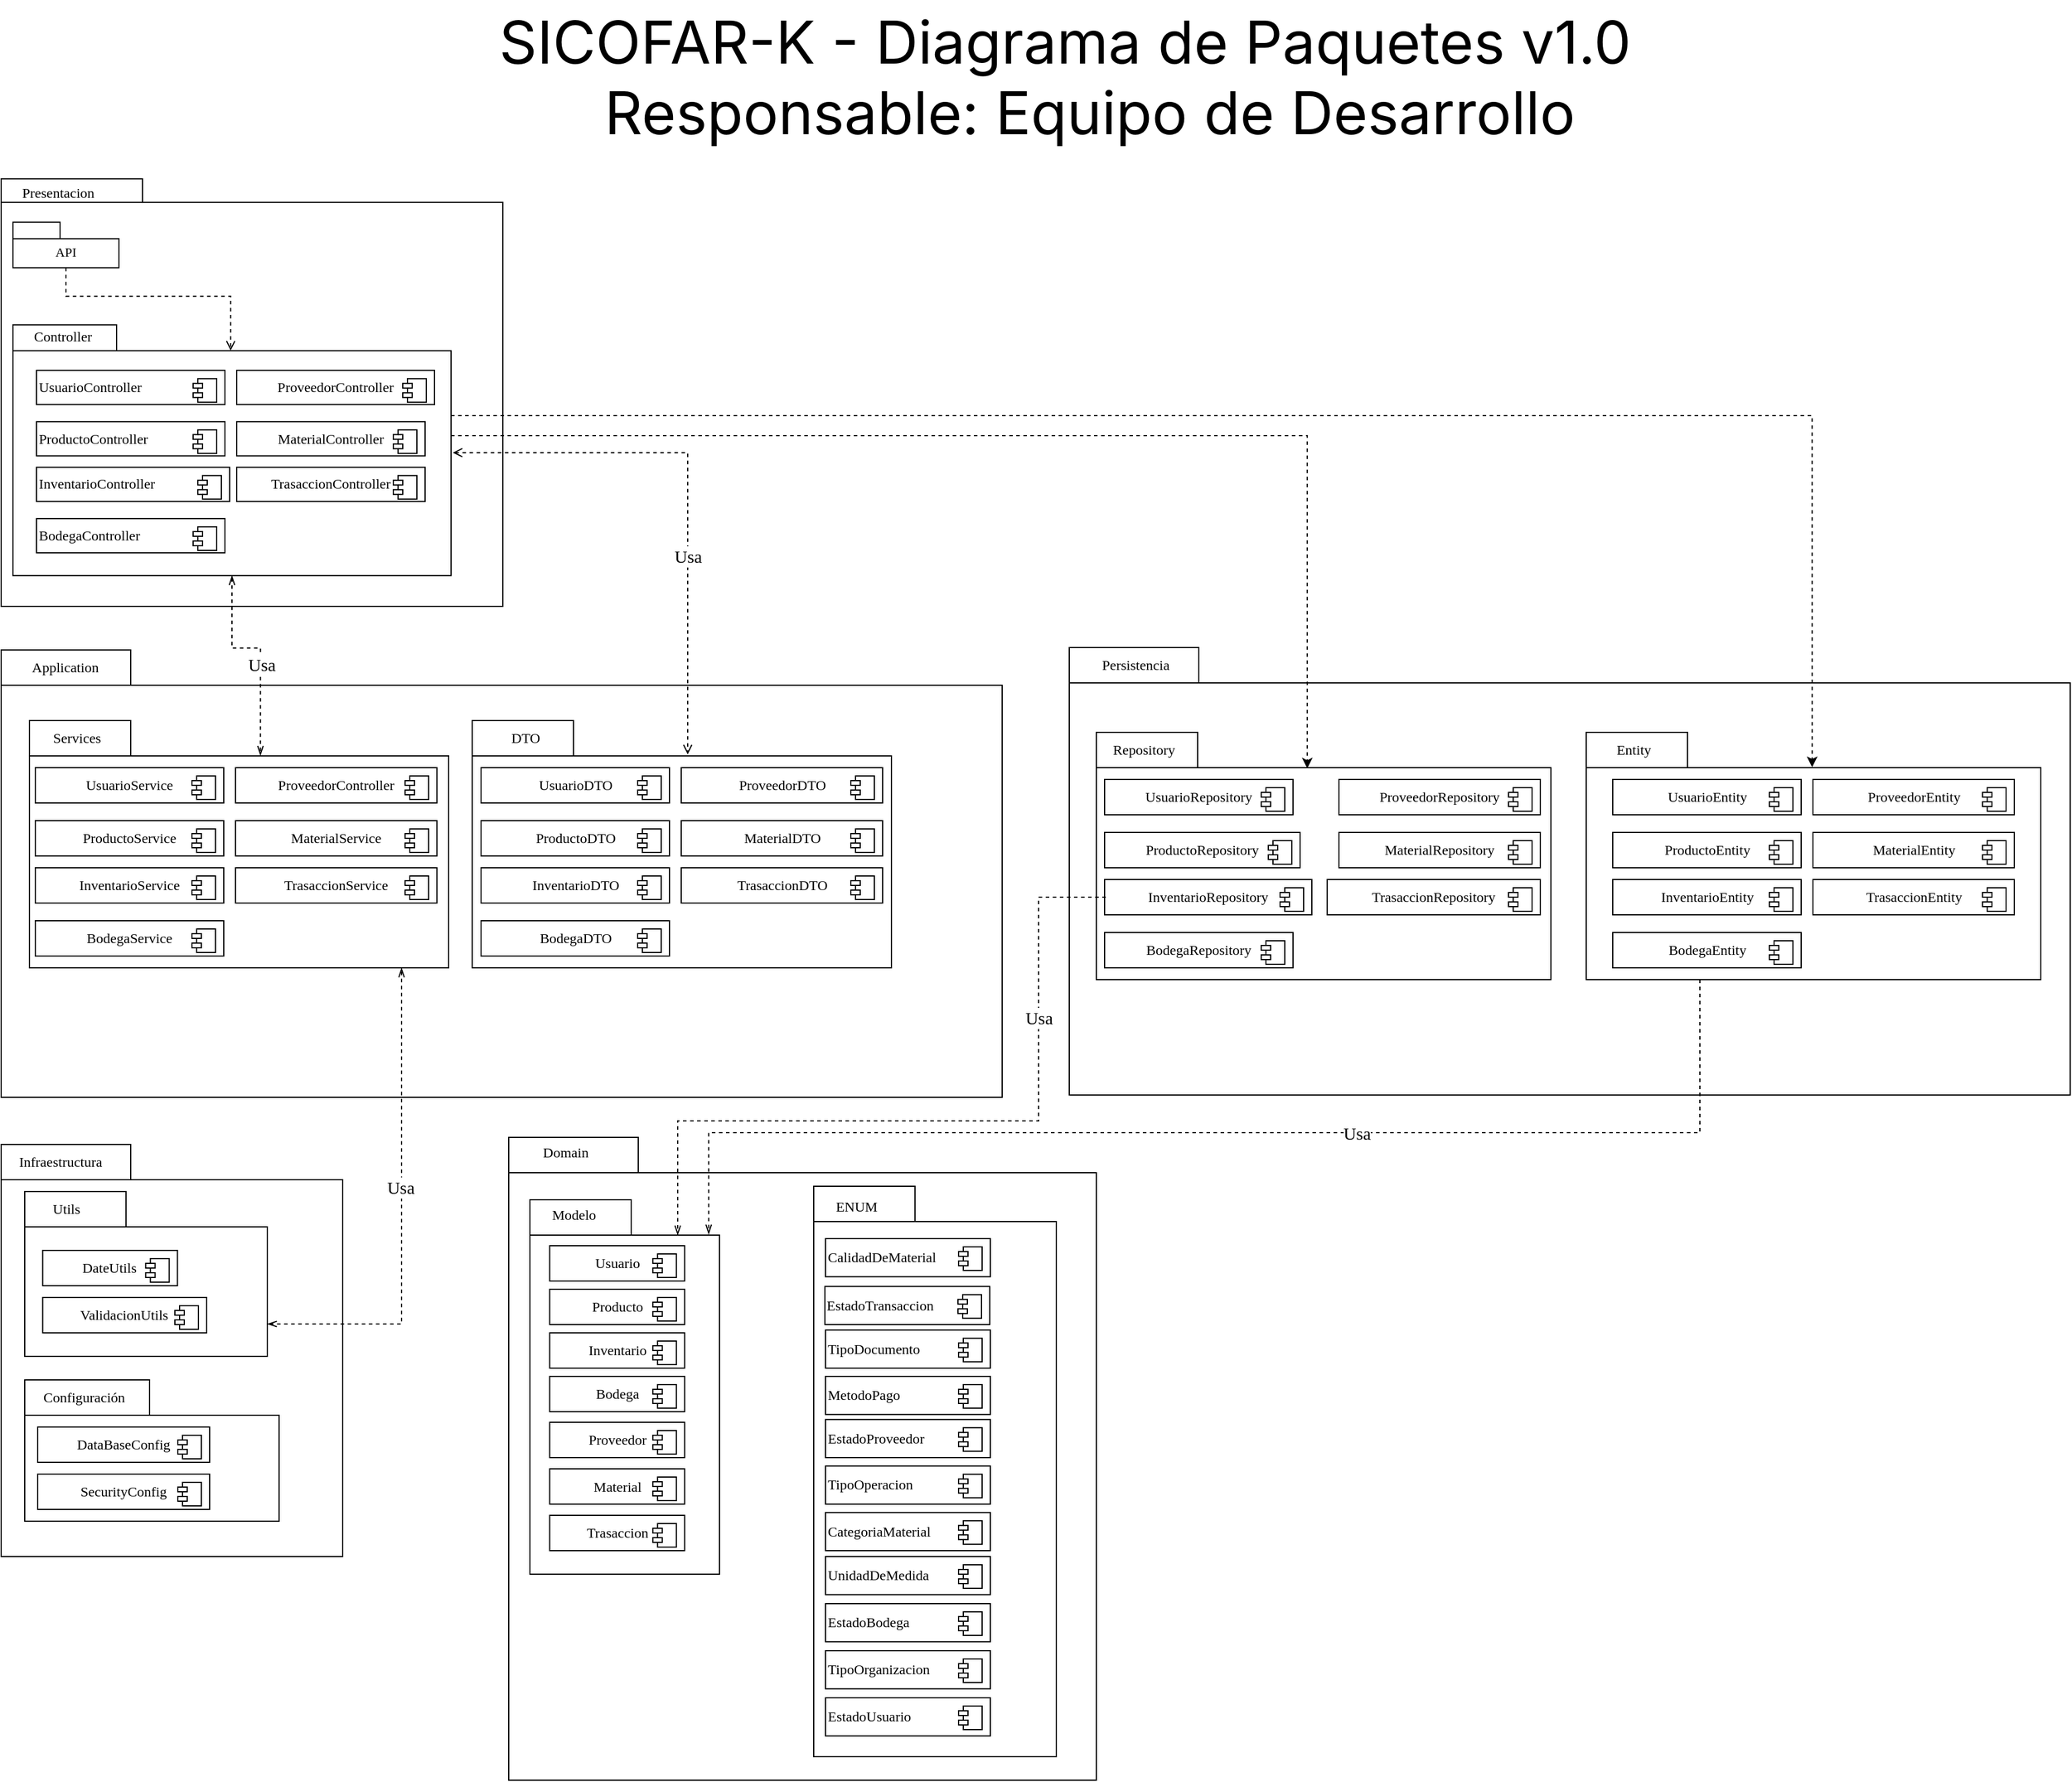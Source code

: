 <mxfile version="28.2.8">
  <diagram name="Página-1" id="N3p4hp_SU46yqhy01mmu">
    <mxGraphModel dx="4255" dy="2165" grid="1" gridSize="10" guides="1" tooltips="1" connect="1" arrows="1" fold="1" page="1" pageScale="1" pageWidth="827" pageHeight="1169" math="0" shadow="0">
      <root>
        <mxCell id="0" />
        <mxCell id="1" parent="0" />
        <mxCell id="8CPeyB47AC8Rc9OCepbx-2" value="" style="shape=folder;fontStyle=1;spacingTop=10;tabWidth=120;tabHeight=20;tabPosition=left;html=1;whiteSpace=wrap;fontFamily=Fira Code;fontSource=https%3A%2F%2Ffonts.googleapis.com%2Fcss%3Ffamily%3DFira%2BCode;" parent="1" vertex="1">
          <mxGeometry x="-90" y="199.9" width="426" height="363.1" as="geometry" />
        </mxCell>
        <mxCell id="8CPeyB47AC8Rc9OCepbx-1" value="&lt;font data-font-src=&quot;https://fonts.googleapis.com/css?family=Inter&quot; face=&quot;Inter&quot; style=&quot;font-size: 50px;&quot;&gt;SICOFAR-K - Diagrama de Paquetes v1.0&amp;nbsp;&amp;nbsp;&lt;/font&gt;&lt;div&gt;&lt;font data-font-src=&quot;https://fonts.googleapis.com/css?family=Inter&quot; face=&quot;Inter&quot; style=&quot;font-size: 50px;&quot;&gt;&amp;nbsp;Responsable: Equipo de Desarrollo&lt;/font&gt;&lt;/div&gt;" style="text;html=1;align=center;verticalAlign=middle;resizable=0;points=[];autosize=1;strokeColor=none;fillColor=none;fontSize=20;" parent="1" vertex="1">
          <mxGeometry x="322" y="48" width="1010" height="130" as="geometry" />
        </mxCell>
        <mxCell id="8CPeyB47AC8Rc9OCepbx-222" value="" style="shape=folder;fontStyle=1;spacingTop=10;tabWidth=110;tabHeight=30;tabPosition=left;html=1;whiteSpace=wrap;perimeter=none;fontFamily=Fira Code;fontSource=https%3A%2F%2Ffonts.googleapis.com%2Fcss%3Ffamily%3DFira%2BCode;" parent="1" vertex="1">
          <mxGeometry x="-90" y="1020" width="290" height="350" as="geometry" />
        </mxCell>
        <mxCell id="8CPeyB47AC8Rc9OCepbx-224" value="" style="group;fontFamily=Fira Code;fontSource=https%3A%2F%2Ffonts.googleapis.com%2Fcss%3Ffamily%3DFira%2BCode;" parent="1" vertex="1" connectable="0">
          <mxGeometry x="-90" y="600" width="850" height="380" as="geometry" />
        </mxCell>
        <mxCell id="8CPeyB47AC8Rc9OCepbx-149" value="" style="shape=folder;fontStyle=1;spacingTop=10;tabWidth=110;tabHeight=30;tabPosition=left;html=1;whiteSpace=wrap;perimeter=none;fontFamily=Fira Code;fontSource=https%3A%2F%2Ffonts.googleapis.com%2Fcss%3Ffamily%3DFira%2BCode;" parent="8CPeyB47AC8Rc9OCepbx-224" vertex="1">
          <mxGeometry width="850" height="380" as="geometry" />
        </mxCell>
        <mxCell id="8CPeyB47AC8Rc9OCepbx-152" value="Application" style="text;html=1;align=center;verticalAlign=middle;resizable=0;points=[];autosize=1;strokeColor=none;fillColor=none;imageWidth=24;perimeter=none;fontFamily=Fira Code;fontSource=https%3A%2F%2Ffonts.googleapis.com%2Fcss%3Ffamily%3DFira%2BCode;" parent="8CPeyB47AC8Rc9OCepbx-224" vertex="1">
          <mxGeometry x="14" width="80" height="30" as="geometry" />
        </mxCell>
        <mxCell id="8CPeyB47AC8Rc9OCepbx-154" value="" style="shape=folder;fontStyle=1;spacingTop=10;tabWidth=86;tabHeight=30;tabPosition=left;html=1;whiteSpace=wrap;fontFamily=Fira Code;fontSource=https%3A%2F%2Ffonts.googleapis.com%2Fcss%3Ffamily%3DFira%2BCode;" parent="8CPeyB47AC8Rc9OCepbx-224" vertex="1">
          <mxGeometry x="24" y="60" width="356" height="210" as="geometry" />
        </mxCell>
        <mxCell id="8CPeyB47AC8Rc9OCepbx-155" value="Services" style="text;html=1;align=center;verticalAlign=middle;resizable=0;points=[];autosize=1;strokeColor=none;fillColor=none;imageWidth=24;perimeter=none;fontFamily=Fira Code;fontSource=https%3A%2F%2Ffonts.googleapis.com%2Fcss%3Ffamily%3DFira%2BCode;" parent="8CPeyB47AC8Rc9OCepbx-224" vertex="1">
          <mxGeometry x="29" y="60" width="70" height="30" as="geometry" />
        </mxCell>
        <mxCell id="8CPeyB47AC8Rc9OCepbx-156" value="UsuarioService" style="html=1;dropTarget=0;whiteSpace=wrap;fontFamily=Fira Code;fontSource=https%3A%2F%2Ffonts.googleapis.com%2Fcss%3Ffamily%3DFira%2BCode;" parent="8CPeyB47AC8Rc9OCepbx-224" vertex="1">
          <mxGeometry x="29" y="100" width="160" height="30" as="geometry" />
        </mxCell>
        <mxCell id="8CPeyB47AC8Rc9OCepbx-157" value="" style="shape=module;jettyWidth=8;jettyHeight=4;fontFamily=Fira Code;fontSource=https%3A%2F%2Ffonts.googleapis.com%2Fcss%3Ffamily%3DFira%2BCode;" parent="8CPeyB47AC8Rc9OCepbx-156" vertex="1">
          <mxGeometry x="1" width="20" height="20" relative="1" as="geometry">
            <mxPoint x="-27" y="7" as="offset" />
          </mxGeometry>
        </mxCell>
        <mxCell id="8CPeyB47AC8Rc9OCepbx-158" value="ProveedorController" style="html=1;dropTarget=0;whiteSpace=wrap;fontFamily=Fira Code;fontSource=https%3A%2F%2Ffonts.googleapis.com%2Fcss%3Ffamily%3DFira%2BCode;" parent="8CPeyB47AC8Rc9OCepbx-224" vertex="1">
          <mxGeometry x="199" y="100" width="171" height="30" as="geometry" />
        </mxCell>
        <mxCell id="8CPeyB47AC8Rc9OCepbx-159" value="" style="shape=module;jettyWidth=8;jettyHeight=4;fontFamily=Fira Code;fontSource=https%3A%2F%2Ffonts.googleapis.com%2Fcss%3Ffamily%3DFira%2BCode;" parent="8CPeyB47AC8Rc9OCepbx-158" vertex="1">
          <mxGeometry x="1" width="20" height="20" relative="1" as="geometry">
            <mxPoint x="-27" y="7" as="offset" />
          </mxGeometry>
        </mxCell>
        <mxCell id="8CPeyB47AC8Rc9OCepbx-160" value="MaterialService" style="html=1;dropTarget=0;whiteSpace=wrap;fontFamily=Fira Code;fontSource=https%3A%2F%2Ffonts.googleapis.com%2Fcss%3Ffamily%3DFira%2BCode;" parent="8CPeyB47AC8Rc9OCepbx-224" vertex="1">
          <mxGeometry x="199" y="145" width="171" height="30" as="geometry" />
        </mxCell>
        <mxCell id="8CPeyB47AC8Rc9OCepbx-161" value="" style="shape=module;jettyWidth=8;jettyHeight=4;fontFamily=Fira Code;fontSource=https%3A%2F%2Ffonts.googleapis.com%2Fcss%3Ffamily%3DFira%2BCode;" parent="8CPeyB47AC8Rc9OCepbx-160" vertex="1">
          <mxGeometry x="1" width="20" height="20" relative="1" as="geometry">
            <mxPoint x="-27" y="7" as="offset" />
          </mxGeometry>
        </mxCell>
        <mxCell id="8CPeyB47AC8Rc9OCepbx-162" value="ProductoService" style="html=1;dropTarget=0;whiteSpace=wrap;fontFamily=Fira Code;fontSource=https%3A%2F%2Ffonts.googleapis.com%2Fcss%3Ffamily%3DFira%2BCode;" parent="8CPeyB47AC8Rc9OCepbx-224" vertex="1">
          <mxGeometry x="29" y="145" width="160" height="30" as="geometry" />
        </mxCell>
        <mxCell id="8CPeyB47AC8Rc9OCepbx-163" value="" style="shape=module;jettyWidth=8;jettyHeight=4;fontFamily=Fira Code;fontSource=https%3A%2F%2Ffonts.googleapis.com%2Fcss%3Ffamily%3DFira%2BCode;" parent="8CPeyB47AC8Rc9OCepbx-162" vertex="1">
          <mxGeometry x="1" width="20" height="20" relative="1" as="geometry">
            <mxPoint x="-27" y="7" as="offset" />
          </mxGeometry>
        </mxCell>
        <mxCell id="8CPeyB47AC8Rc9OCepbx-164" value="TrasaccionService" style="html=1;dropTarget=0;whiteSpace=wrap;fontFamily=Fira Code;fontSource=https%3A%2F%2Ffonts.googleapis.com%2Fcss%3Ffamily%3DFira%2BCode;" parent="8CPeyB47AC8Rc9OCepbx-224" vertex="1">
          <mxGeometry x="199" y="185" width="171" height="30" as="geometry" />
        </mxCell>
        <mxCell id="8CPeyB47AC8Rc9OCepbx-165" value="" style="shape=module;jettyWidth=8;jettyHeight=4;fontFamily=Fira Code;fontSource=https%3A%2F%2Ffonts.googleapis.com%2Fcss%3Ffamily%3DFira%2BCode;" parent="8CPeyB47AC8Rc9OCepbx-164" vertex="1">
          <mxGeometry x="1" width="20" height="20" relative="1" as="geometry">
            <mxPoint x="-27" y="7" as="offset" />
          </mxGeometry>
        </mxCell>
        <mxCell id="8CPeyB47AC8Rc9OCepbx-166" value="InventarioService" style="html=1;dropTarget=0;whiteSpace=wrap;fontFamily=Fira Code;fontSource=https%3A%2F%2Ffonts.googleapis.com%2Fcss%3Ffamily%3DFira%2BCode;" parent="8CPeyB47AC8Rc9OCepbx-224" vertex="1">
          <mxGeometry x="29" y="185" width="160" height="30" as="geometry" />
        </mxCell>
        <mxCell id="8CPeyB47AC8Rc9OCepbx-167" value="" style="shape=module;jettyWidth=8;jettyHeight=4;fontFamily=Fira Code;fontSource=https%3A%2F%2Ffonts.googleapis.com%2Fcss%3Ffamily%3DFira%2BCode;" parent="8CPeyB47AC8Rc9OCepbx-166" vertex="1">
          <mxGeometry x="1" width="20" height="20" relative="1" as="geometry">
            <mxPoint x="-27" y="7" as="offset" />
          </mxGeometry>
        </mxCell>
        <mxCell id="8CPeyB47AC8Rc9OCepbx-168" value="BodegaService" style="html=1;dropTarget=0;whiteSpace=wrap;fontFamily=Fira Code;fontSource=https%3A%2F%2Ffonts.googleapis.com%2Fcss%3Ffamily%3DFira%2BCode;" parent="8CPeyB47AC8Rc9OCepbx-224" vertex="1">
          <mxGeometry x="29" y="230" width="160" height="30" as="geometry" />
        </mxCell>
        <mxCell id="8CPeyB47AC8Rc9OCepbx-169" value="" style="shape=module;jettyWidth=8;jettyHeight=4;fontFamily=Fira Code;fontSource=https%3A%2F%2Ffonts.googleapis.com%2Fcss%3Ffamily%3DFira%2BCode;" parent="8CPeyB47AC8Rc9OCepbx-168" vertex="1">
          <mxGeometry x="1" width="20" height="20" relative="1" as="geometry">
            <mxPoint x="-27" y="7" as="offset" />
          </mxGeometry>
        </mxCell>
        <mxCell id="8CPeyB47AC8Rc9OCepbx-170" value="" style="shape=folder;fontStyle=1;spacingTop=10;tabWidth=86;tabHeight=30;tabPosition=left;html=1;whiteSpace=wrap;fontFamily=Fira Code;fontSource=https%3A%2F%2Ffonts.googleapis.com%2Fcss%3Ffamily%3DFira%2BCode;" parent="8CPeyB47AC8Rc9OCepbx-224" vertex="1">
          <mxGeometry x="400" y="60" width="356" height="210" as="geometry" />
        </mxCell>
        <mxCell id="8CPeyB47AC8Rc9OCepbx-171" value="DTO" style="text;html=1;align=center;verticalAlign=middle;resizable=0;points=[];autosize=1;strokeColor=none;fillColor=none;imageWidth=24;perimeter=none;fontFamily=Fira Code;fontSource=https%3A%2F%2Ffonts.googleapis.com%2Fcss%3Ffamily%3DFira%2BCode;" parent="8CPeyB47AC8Rc9OCepbx-224" vertex="1">
          <mxGeometry x="420" y="60" width="50" height="30" as="geometry" />
        </mxCell>
        <mxCell id="8CPeyB47AC8Rc9OCepbx-172" value="UsuarioDTO" style="html=1;dropTarget=0;whiteSpace=wrap;fontFamily=Fira Code;fontSource=https%3A%2F%2Ffonts.googleapis.com%2Fcss%3Ffamily%3DFira%2BCode;" parent="8CPeyB47AC8Rc9OCepbx-224" vertex="1">
          <mxGeometry x="407.5" y="100" width="160" height="30" as="geometry" />
        </mxCell>
        <mxCell id="8CPeyB47AC8Rc9OCepbx-173" value="" style="shape=module;jettyWidth=8;jettyHeight=4;fontFamily=Fira Code;fontSource=https%3A%2F%2Ffonts.googleapis.com%2Fcss%3Ffamily%3DFira%2BCode;" parent="8CPeyB47AC8Rc9OCepbx-172" vertex="1">
          <mxGeometry x="1" width="20" height="20" relative="1" as="geometry">
            <mxPoint x="-27" y="7" as="offset" />
          </mxGeometry>
        </mxCell>
        <mxCell id="8CPeyB47AC8Rc9OCepbx-174" value="ProveedorDTO" style="html=1;dropTarget=0;whiteSpace=wrap;fontFamily=Fira Code;fontSource=https%3A%2F%2Ffonts.googleapis.com%2Fcss%3Ffamily%3DFira%2BCode;" parent="8CPeyB47AC8Rc9OCepbx-224" vertex="1">
          <mxGeometry x="577.5" y="100" width="171" height="30" as="geometry" />
        </mxCell>
        <mxCell id="8CPeyB47AC8Rc9OCepbx-175" value="" style="shape=module;jettyWidth=8;jettyHeight=4;fontFamily=Fira Code;fontSource=https%3A%2F%2Ffonts.googleapis.com%2Fcss%3Ffamily%3DFira%2BCode;" parent="8CPeyB47AC8Rc9OCepbx-174" vertex="1">
          <mxGeometry x="1" width="20" height="20" relative="1" as="geometry">
            <mxPoint x="-27" y="7" as="offset" />
          </mxGeometry>
        </mxCell>
        <mxCell id="8CPeyB47AC8Rc9OCepbx-176" value="MaterialDTO" style="html=1;dropTarget=0;whiteSpace=wrap;fontFamily=Fira Code;fontSource=https%3A%2F%2Ffonts.googleapis.com%2Fcss%3Ffamily%3DFira%2BCode;" parent="8CPeyB47AC8Rc9OCepbx-224" vertex="1">
          <mxGeometry x="577.5" y="145" width="171" height="30" as="geometry" />
        </mxCell>
        <mxCell id="8CPeyB47AC8Rc9OCepbx-177" value="" style="shape=module;jettyWidth=8;jettyHeight=4;fontFamily=Fira Code;fontSource=https%3A%2F%2Ffonts.googleapis.com%2Fcss%3Ffamily%3DFira%2BCode;" parent="8CPeyB47AC8Rc9OCepbx-176" vertex="1">
          <mxGeometry x="1" width="20" height="20" relative="1" as="geometry">
            <mxPoint x="-27" y="7" as="offset" />
          </mxGeometry>
        </mxCell>
        <mxCell id="8CPeyB47AC8Rc9OCepbx-178" value="ProductoDTO" style="html=1;dropTarget=0;whiteSpace=wrap;fontFamily=Fira Code;fontSource=https%3A%2F%2Ffonts.googleapis.com%2Fcss%3Ffamily%3DFira%2BCode;" parent="8CPeyB47AC8Rc9OCepbx-224" vertex="1">
          <mxGeometry x="407.5" y="145" width="160" height="30" as="geometry" />
        </mxCell>
        <mxCell id="8CPeyB47AC8Rc9OCepbx-179" value="" style="shape=module;jettyWidth=8;jettyHeight=4;fontFamily=Fira Code;fontSource=https%3A%2F%2Ffonts.googleapis.com%2Fcss%3Ffamily%3DFira%2BCode;" parent="8CPeyB47AC8Rc9OCepbx-178" vertex="1">
          <mxGeometry x="1" width="20" height="20" relative="1" as="geometry">
            <mxPoint x="-27" y="7" as="offset" />
          </mxGeometry>
        </mxCell>
        <mxCell id="8CPeyB47AC8Rc9OCepbx-180" value="InventarioDTO" style="html=1;dropTarget=0;whiteSpace=wrap;fontFamily=Fira Code;fontSource=https%3A%2F%2Ffonts.googleapis.com%2Fcss%3Ffamily%3DFira%2BCode;" parent="8CPeyB47AC8Rc9OCepbx-224" vertex="1">
          <mxGeometry x="407.5" y="185" width="160" height="30" as="geometry" />
        </mxCell>
        <mxCell id="8CPeyB47AC8Rc9OCepbx-181" value="" style="shape=module;jettyWidth=8;jettyHeight=4;fontFamily=Fira Code;fontSource=https%3A%2F%2Ffonts.googleapis.com%2Fcss%3Ffamily%3DFira%2BCode;" parent="8CPeyB47AC8Rc9OCepbx-180" vertex="1">
          <mxGeometry x="1" width="20" height="20" relative="1" as="geometry">
            <mxPoint x="-27" y="7" as="offset" />
          </mxGeometry>
        </mxCell>
        <mxCell id="8CPeyB47AC8Rc9OCepbx-182" value="TrasaccionDTO" style="html=1;dropTarget=0;whiteSpace=wrap;fontFamily=Fira Code;fontSource=https%3A%2F%2Ffonts.googleapis.com%2Fcss%3Ffamily%3DFira%2BCode;" parent="8CPeyB47AC8Rc9OCepbx-224" vertex="1">
          <mxGeometry x="577.5" y="185" width="171" height="30" as="geometry" />
        </mxCell>
        <mxCell id="8CPeyB47AC8Rc9OCepbx-183" value="" style="shape=module;jettyWidth=8;jettyHeight=4;fontFamily=Fira Code;fontSource=https%3A%2F%2Ffonts.googleapis.com%2Fcss%3Ffamily%3DFira%2BCode;" parent="8CPeyB47AC8Rc9OCepbx-182" vertex="1">
          <mxGeometry x="1" width="20" height="20" relative="1" as="geometry">
            <mxPoint x="-27" y="7" as="offset" />
          </mxGeometry>
        </mxCell>
        <mxCell id="8CPeyB47AC8Rc9OCepbx-184" value="BodegaDTO" style="html=1;dropTarget=0;whiteSpace=wrap;fontFamily=Fira Code;fontSource=https%3A%2F%2Ffonts.googleapis.com%2Fcss%3Ffamily%3DFira%2BCode;" parent="8CPeyB47AC8Rc9OCepbx-224" vertex="1">
          <mxGeometry x="407.5" y="230" width="160" height="30" as="geometry" />
        </mxCell>
        <mxCell id="8CPeyB47AC8Rc9OCepbx-185" value="" style="shape=module;jettyWidth=8;jettyHeight=4;fontFamily=Fira Code;fontSource=https%3A%2F%2Ffonts.googleapis.com%2Fcss%3Ffamily%3DFira%2BCode;" parent="8CPeyB47AC8Rc9OCepbx-184" vertex="1">
          <mxGeometry x="1" width="20" height="20" relative="1" as="geometry">
            <mxPoint x="-27" y="7" as="offset" />
          </mxGeometry>
        </mxCell>
        <mxCell id="8CPeyB47AC8Rc9OCepbx-226" value="Infraestructura" style="text;html=1;align=center;verticalAlign=middle;resizable=0;points=[];autosize=1;strokeColor=none;fillColor=none;imageWidth=24;perimeter=none;fontFamily=Fira Code;fontSource=https%3A%2F%2Ffonts.googleapis.com%2Fcss%3Ffamily%3DFira%2BCode;" parent="1" vertex="1">
          <mxGeometry x="-90" y="1020" width="100" height="30" as="geometry" />
        </mxCell>
        <mxCell id="8CPeyB47AC8Rc9OCepbx-239" value="" style="group;fontFamily=Fira Code;fontSource=https%3A%2F%2Ffonts.googleapis.com%2Fcss%3Ffamily%3DFira%2BCode;" parent="1" vertex="1" connectable="0">
          <mxGeometry x="-70" y="1220" width="216" height="120" as="geometry" />
        </mxCell>
        <mxCell id="8CPeyB47AC8Rc9OCepbx-228" value="" style="shape=folder;fontStyle=1;spacingTop=10;tabWidth=106;tabHeight=30;tabPosition=left;html=1;whiteSpace=wrap;fontFamily=Fira Code;fontSource=https%3A%2F%2Ffonts.googleapis.com%2Fcss%3Ffamily%3DFira%2BCode;" parent="8CPeyB47AC8Rc9OCepbx-239" vertex="1">
          <mxGeometry width="216" height="120" as="geometry" />
        </mxCell>
        <mxCell id="8CPeyB47AC8Rc9OCepbx-230" value="Configuración" style="text;html=1;align=center;verticalAlign=middle;resizable=0;points=[];autosize=1;strokeColor=none;fillColor=none;imageWidth=24;perimeter=none;fontFamily=Fira Code;fontSource=https%3A%2F%2Ffonts.googleapis.com%2Fcss%3Ffamily%3DFira%2BCode;" parent="8CPeyB47AC8Rc9OCepbx-239" vertex="1">
          <mxGeometry width="100" height="30" as="geometry" />
        </mxCell>
        <mxCell id="8CPeyB47AC8Rc9OCepbx-235" value="DataBaseConfig" style="html=1;dropTarget=0;whiteSpace=wrap;fontFamily=Fira Code;fontSource=https%3A%2F%2Ffonts.googleapis.com%2Fcss%3Ffamily%3DFira%2BCode;" parent="8CPeyB47AC8Rc9OCepbx-239" vertex="1">
          <mxGeometry x="11" y="40" width="146" height="30" as="geometry" />
        </mxCell>
        <mxCell id="8CPeyB47AC8Rc9OCepbx-236" value="" style="shape=module;jettyWidth=8;jettyHeight=4;fontFamily=Fira Code;fontSource=https%3A%2F%2Ffonts.googleapis.com%2Fcss%3Ffamily%3DFira%2BCode;" parent="8CPeyB47AC8Rc9OCepbx-235" vertex="1">
          <mxGeometry x="1" width="20" height="20" relative="1" as="geometry">
            <mxPoint x="-27" y="7" as="offset" />
          </mxGeometry>
        </mxCell>
        <mxCell id="8CPeyB47AC8Rc9OCepbx-237" value="SecurityConfig" style="html=1;dropTarget=0;whiteSpace=wrap;fontFamily=Fira Code;fontSource=https%3A%2F%2Ffonts.googleapis.com%2Fcss%3Ffamily%3DFira%2BCode;" parent="8CPeyB47AC8Rc9OCepbx-239" vertex="1">
          <mxGeometry x="11" y="80" width="146" height="30" as="geometry" />
        </mxCell>
        <mxCell id="8CPeyB47AC8Rc9OCepbx-238" value="" style="shape=module;jettyWidth=8;jettyHeight=4;fontFamily=Fira Code;fontSource=https%3A%2F%2Ffonts.googleapis.com%2Fcss%3Ffamily%3DFira%2BCode;" parent="8CPeyB47AC8Rc9OCepbx-237" vertex="1">
          <mxGeometry x="1" width="20" height="20" relative="1" as="geometry">
            <mxPoint x="-27" y="7" as="offset" />
          </mxGeometry>
        </mxCell>
        <mxCell id="8CPeyB47AC8Rc9OCepbx-240" value="" style="group;fontFamily=Fira Code;fontSource=https%3A%2F%2Ffonts.googleapis.com%2Fcss%3Ffamily%3DFira%2BCode;" parent="1" vertex="1" connectable="0">
          <mxGeometry x="-70" y="1060" width="206" height="140" as="geometry" />
        </mxCell>
        <mxCell id="8CPeyB47AC8Rc9OCepbx-227" value="" style="shape=folder;fontStyle=1;spacingTop=10;tabWidth=86;tabHeight=30;tabPosition=left;html=1;whiteSpace=wrap;fontFamily=Fira Code;fontSource=https%3A%2F%2Ffonts.googleapis.com%2Fcss%3Ffamily%3DFira%2BCode;" parent="8CPeyB47AC8Rc9OCepbx-240" vertex="1">
          <mxGeometry width="206" height="140" as="geometry" />
        </mxCell>
        <mxCell id="8CPeyB47AC8Rc9OCepbx-229" value="Utils" style="text;html=1;align=center;verticalAlign=middle;resizable=0;points=[];autosize=1;strokeColor=none;fillColor=none;imageWidth=24;perimeter=none;fontFamily=Fira Code;fontSource=https%3A%2F%2Ffonts.googleapis.com%2Fcss%3Ffamily%3DFira%2BCode;" parent="8CPeyB47AC8Rc9OCepbx-240" vertex="1">
          <mxGeometry x="10.491" width="50" height="30" as="geometry" />
        </mxCell>
        <mxCell id="8CPeyB47AC8Rc9OCepbx-231" value="DateUtils" style="html=1;dropTarget=0;whiteSpace=wrap;fontFamily=Fira Code;fontSource=https%3A%2F%2Ffonts.googleapis.com%2Fcss%3Ffamily%3DFira%2BCode;" parent="8CPeyB47AC8Rc9OCepbx-240" vertex="1">
          <mxGeometry x="15.259" y="50" width="114.444" height="30" as="geometry" />
        </mxCell>
        <mxCell id="8CPeyB47AC8Rc9OCepbx-232" value="" style="shape=module;jettyWidth=8;jettyHeight=4;fontFamily=Fira Code;fontSource=https%3A%2F%2Ffonts.googleapis.com%2Fcss%3Ffamily%3DFira%2BCode;" parent="8CPeyB47AC8Rc9OCepbx-231" vertex="1">
          <mxGeometry x="1" width="20" height="20" relative="1" as="geometry">
            <mxPoint x="-27" y="7" as="offset" />
          </mxGeometry>
        </mxCell>
        <mxCell id="8CPeyB47AC8Rc9OCepbx-233" value="ValidacionUtils" style="html=1;dropTarget=0;whiteSpace=wrap;fontFamily=Fira Code;fontSource=https%3A%2F%2Ffonts.googleapis.com%2Fcss%3Ffamily%3DFira%2BCode;" parent="8CPeyB47AC8Rc9OCepbx-240" vertex="1">
          <mxGeometry x="15.259" y="90" width="139.241" height="30" as="geometry" />
        </mxCell>
        <mxCell id="8CPeyB47AC8Rc9OCepbx-234" value="" style="shape=module;jettyWidth=8;jettyHeight=4;fontFamily=Fira Code;fontSource=https%3A%2F%2Ffonts.googleapis.com%2Fcss%3Ffamily%3DFira%2BCode;" parent="8CPeyB47AC8Rc9OCepbx-233" vertex="1">
          <mxGeometry x="1" width="20" height="20" relative="1" as="geometry">
            <mxPoint x="-27" y="7" as="offset" />
          </mxGeometry>
        </mxCell>
        <mxCell id="8CPeyB47AC8Rc9OCepbx-246" value="" style="group;fontFamily=Fira Code;fontSource=https%3A%2F%2Ffonts.googleapis.com%2Fcss%3Ffamily%3DFira%2BCode;" parent="1" vertex="1" connectable="0">
          <mxGeometry x="840" y="670" width="827" height="308" as="geometry" />
        </mxCell>
        <mxCell id="8CPeyB47AC8Rc9OCepbx-242" value="" style="group;fontFamily=Fira Code;fontSource=https%3A%2F%2Ffonts.googleapis.com%2Fcss%3Ffamily%3DFira%2BCode;" parent="8CPeyB47AC8Rc9OCepbx-246" vertex="1" connectable="0">
          <mxGeometry width="827" height="308" as="geometry" />
        </mxCell>
        <mxCell id="8CPeyB47AC8Rc9OCepbx-244" value="" style="group;fontFamily=Fira Code;fontSource=https%3A%2F%2Ffonts.googleapis.com%2Fcss%3Ffamily%3DFira%2BCode;" parent="8CPeyB47AC8Rc9OCepbx-242" vertex="1" connectable="0">
          <mxGeometry x="-23" y="-72" width="850" height="380" as="geometry" />
        </mxCell>
        <mxCell id="8CPeyB47AC8Rc9OCepbx-186" value="" style="shape=folder;fontStyle=1;spacingTop=10;tabWidth=110;tabHeight=30;tabPosition=left;html=1;whiteSpace=wrap;perimeter=none;fontFamily=Fira Code;fontSource=https%3A%2F%2Ffonts.googleapis.com%2Fcss%3Ffamily%3DFira%2BCode;" parent="8CPeyB47AC8Rc9OCepbx-244" vertex="1">
          <mxGeometry width="850" height="380" as="geometry" />
        </mxCell>
        <mxCell id="8CPeyB47AC8Rc9OCepbx-187" value="Persistencia" style="text;html=1;align=center;verticalAlign=middle;resizable=0;points=[];autosize=1;strokeColor=none;fillColor=none;imageWidth=24;perimeter=none;fontFamily=Fira Code;fontSource=https%3A%2F%2Ffonts.googleapis.com%2Fcss%3Ffamily%3DFira%2BCode;" parent="8CPeyB47AC8Rc9OCepbx-244" vertex="1">
          <mxGeometry x="11" width="90" height="30" as="geometry" />
        </mxCell>
        <mxCell id="8CPeyB47AC8Rc9OCepbx-188" value="" style="shape=folder;fontStyle=1;spacingTop=10;tabWidth=86;tabHeight=30;tabPosition=left;html=1;whiteSpace=wrap;fontFamily=Fira Code;fontSource=https%3A%2F%2Ffonts.googleapis.com%2Fcss%3Ffamily%3DFira%2BCode;" parent="8CPeyB47AC8Rc9OCepbx-242" vertex="1">
          <mxGeometry width="386" height="210" as="geometry" />
        </mxCell>
        <mxCell id="8CPeyB47AC8Rc9OCepbx-189" value="Repository" style="text;html=1;align=center;verticalAlign=middle;resizable=0;points=[];autosize=1;strokeColor=none;fillColor=none;imageWidth=24;perimeter=none;fontFamily=Fira Code;fontSource=https%3A%2F%2Ffonts.googleapis.com%2Fcss%3Ffamily%3DFira%2BCode;" parent="8CPeyB47AC8Rc9OCepbx-242" vertex="1">
          <mxGeometry width="80" height="30" as="geometry" />
        </mxCell>
        <mxCell id="8CPeyB47AC8Rc9OCepbx-190" value="Trasaccion&lt;span style=&quot;text-wrap-mode: nowrap;&quot;&gt;Repository&lt;/span&gt;" style="html=1;dropTarget=0;whiteSpace=wrap;fontFamily=Fira Code;fontSource=https%3A%2F%2Ffonts.googleapis.com%2Fcss%3Ffamily%3DFira%2BCode;" parent="8CPeyB47AC8Rc9OCepbx-242" vertex="1">
          <mxGeometry x="196" y="125" width="181" height="30" as="geometry" />
        </mxCell>
        <mxCell id="8CPeyB47AC8Rc9OCepbx-191" value="" style="shape=module;jettyWidth=8;jettyHeight=4;fontFamily=Fira Code;fontSource=https%3A%2F%2Ffonts.googleapis.com%2Fcss%3Ffamily%3DFira%2BCode;" parent="8CPeyB47AC8Rc9OCepbx-190" vertex="1">
          <mxGeometry x="1" width="20" height="20" relative="1" as="geometry">
            <mxPoint x="-27" y="7" as="offset" />
          </mxGeometry>
        </mxCell>
        <mxCell id="8CPeyB47AC8Rc9OCepbx-192" value="Inventario&lt;span style=&quot;text-wrap-mode: nowrap;&quot;&gt;Repository&lt;/span&gt;" style="html=1;dropTarget=0;whiteSpace=wrap;fontFamily=Fira Code;fontSource=https%3A%2F%2Ffonts.googleapis.com%2Fcss%3Ffamily%3DFira%2BCode;" parent="8CPeyB47AC8Rc9OCepbx-242" vertex="1">
          <mxGeometry x="7" y="125" width="176" height="30" as="geometry" />
        </mxCell>
        <mxCell id="8CPeyB47AC8Rc9OCepbx-193" value="" style="shape=module;jettyWidth=8;jettyHeight=4;fontFamily=Fira Code;fontSource=https%3A%2F%2Ffonts.googleapis.com%2Fcss%3Ffamily%3DFira%2BCode;" parent="8CPeyB47AC8Rc9OCepbx-192" vertex="1">
          <mxGeometry x="1" width="20" height="20" relative="1" as="geometry">
            <mxPoint x="-27" y="7" as="offset" />
          </mxGeometry>
        </mxCell>
        <mxCell id="8CPeyB47AC8Rc9OCepbx-194" value="Bodega&lt;span style=&quot;text-wrap-mode: nowrap;&quot;&gt;Repository&lt;/span&gt;" style="html=1;dropTarget=0;whiteSpace=wrap;fontFamily=Fira Code;fontSource=https%3A%2F%2Ffonts.googleapis.com%2Fcss%3Ffamily%3DFira%2BCode;" parent="8CPeyB47AC8Rc9OCepbx-242" vertex="1">
          <mxGeometry x="7" y="170" width="160" height="30" as="geometry" />
        </mxCell>
        <mxCell id="8CPeyB47AC8Rc9OCepbx-195" value="" style="shape=module;jettyWidth=8;jettyHeight=4;fontFamily=Fira Code;fontSource=https%3A%2F%2Ffonts.googleapis.com%2Fcss%3Ffamily%3DFira%2BCode;" parent="8CPeyB47AC8Rc9OCepbx-194" vertex="1">
          <mxGeometry x="1" width="20" height="20" relative="1" as="geometry">
            <mxPoint x="-27" y="7" as="offset" />
          </mxGeometry>
        </mxCell>
        <mxCell id="8CPeyB47AC8Rc9OCepbx-196" value="Producto&lt;span style=&quot;text-wrap-mode: nowrap;&quot;&gt;Repository&lt;/span&gt;" style="html=1;dropTarget=0;whiteSpace=wrap;fontFamily=Fira Code;fontSource=https%3A%2F%2Ffonts.googleapis.com%2Fcss%3Ffamily%3DFira%2BCode;" parent="8CPeyB47AC8Rc9OCepbx-242" vertex="1">
          <mxGeometry x="7" y="85" width="166" height="30" as="geometry" />
        </mxCell>
        <mxCell id="8CPeyB47AC8Rc9OCepbx-197" value="" style="shape=module;jettyWidth=8;jettyHeight=4;fontFamily=Fira Code;fontSource=https%3A%2F%2Ffonts.googleapis.com%2Fcss%3Ffamily%3DFira%2BCode;" parent="8CPeyB47AC8Rc9OCepbx-196" vertex="1">
          <mxGeometry x="1" width="20" height="20" relative="1" as="geometry">
            <mxPoint x="-27" y="7" as="offset" />
          </mxGeometry>
        </mxCell>
        <mxCell id="8CPeyB47AC8Rc9OCepbx-198" value="Material&lt;span style=&quot;text-wrap-mode: nowrap;&quot;&gt;Repository&lt;/span&gt;" style="html=1;dropTarget=0;whiteSpace=wrap;fontFamily=Fira Code;fontSource=https%3A%2F%2Ffonts.googleapis.com%2Fcss%3Ffamily%3DFira%2BCode;" parent="8CPeyB47AC8Rc9OCepbx-242" vertex="1">
          <mxGeometry x="206" y="85" width="171" height="30" as="geometry" />
        </mxCell>
        <mxCell id="8CPeyB47AC8Rc9OCepbx-199" value="" style="shape=module;jettyWidth=8;jettyHeight=4;fontFamily=Fira Code;fontSource=https%3A%2F%2Ffonts.googleapis.com%2Fcss%3Ffamily%3DFira%2BCode;" parent="8CPeyB47AC8Rc9OCepbx-198" vertex="1">
          <mxGeometry x="1" width="20" height="20" relative="1" as="geometry">
            <mxPoint x="-27" y="7" as="offset" />
          </mxGeometry>
        </mxCell>
        <mxCell id="8CPeyB47AC8Rc9OCepbx-200" value="Proveedor&lt;span style=&quot;text-wrap-mode: nowrap;&quot;&gt;Repository&lt;/span&gt;" style="html=1;dropTarget=0;whiteSpace=wrap;fontFamily=Fira Code;fontSource=https%3A%2F%2Ffonts.googleapis.com%2Fcss%3Ffamily%3DFira%2BCode;" parent="8CPeyB47AC8Rc9OCepbx-242" vertex="1">
          <mxGeometry x="206" y="40" width="171" height="30" as="geometry" />
        </mxCell>
        <mxCell id="8CPeyB47AC8Rc9OCepbx-201" value="" style="shape=module;jettyWidth=8;jettyHeight=4;fontFamily=Fira Code;fontSource=https%3A%2F%2Ffonts.googleapis.com%2Fcss%3Ffamily%3DFira%2BCode;" parent="8CPeyB47AC8Rc9OCepbx-200" vertex="1">
          <mxGeometry x="1" width="20" height="20" relative="1" as="geometry">
            <mxPoint x="-27" y="7" as="offset" />
          </mxGeometry>
        </mxCell>
        <mxCell id="8CPeyB47AC8Rc9OCepbx-202" value="Usuario&lt;span style=&quot;text-wrap-mode: nowrap;&quot;&gt;Repository&lt;/span&gt;" style="html=1;dropTarget=0;whiteSpace=wrap;fontFamily=Fira Code;fontSource=https%3A%2F%2Ffonts.googleapis.com%2Fcss%3Ffamily%3DFira%2BCode;" parent="8CPeyB47AC8Rc9OCepbx-242" vertex="1">
          <mxGeometry x="7" y="40" width="160" height="30" as="geometry" />
        </mxCell>
        <mxCell id="8CPeyB47AC8Rc9OCepbx-203" value="" style="shape=module;jettyWidth=8;jettyHeight=4;fontFamily=Fira Code;fontSource=https%3A%2F%2Ffonts.googleapis.com%2Fcss%3Ffamily%3DFira%2BCode;" parent="8CPeyB47AC8Rc9OCepbx-202" vertex="1">
          <mxGeometry x="1" width="20" height="20" relative="1" as="geometry">
            <mxPoint x="-27" y="7" as="offset" />
          </mxGeometry>
        </mxCell>
        <mxCell id="8CPeyB47AC8Rc9OCepbx-243" value="" style="group;fontFamily=Fira Code;fontSource=https%3A%2F%2Ffonts.googleapis.com%2Fcss%3Ffamily%3DFira%2BCode;" parent="8CPeyB47AC8Rc9OCepbx-246" vertex="1" connectable="0">
          <mxGeometry x="416" width="386" height="210" as="geometry" />
        </mxCell>
        <mxCell id="8CPeyB47AC8Rc9OCepbx-206" value="" style="shape=folder;fontStyle=1;spacingTop=10;tabWidth=86;tabHeight=30;tabPosition=left;html=1;whiteSpace=wrap;fontFamily=Fira Code;fontSource=https%3A%2F%2Ffonts.googleapis.com%2Fcss%3Ffamily%3DFira%2BCode;" parent="8CPeyB47AC8Rc9OCepbx-243" vertex="1">
          <mxGeometry width="386" height="210" as="geometry" />
        </mxCell>
        <mxCell id="8CPeyB47AC8Rc9OCepbx-207" value="Entity" style="text;html=1;align=center;verticalAlign=middle;resizable=0;points=[];autosize=1;strokeColor=none;fillColor=none;imageWidth=24;perimeter=none;fontFamily=Fira Code;fontSource=https%3A%2F%2Ffonts.googleapis.com%2Fcss%3Ffamily%3DFira%2BCode;" parent="8CPeyB47AC8Rc9OCepbx-243" vertex="1">
          <mxGeometry x="15" width="50" height="30" as="geometry" />
        </mxCell>
        <mxCell id="8CPeyB47AC8Rc9OCepbx-208" value="UsuarioEntity" style="html=1;dropTarget=0;whiteSpace=wrap;fontFamily=Fira Code;fontSource=https%3A%2F%2Ffonts.googleapis.com%2Fcss%3Ffamily%3DFira%2BCode;" parent="8CPeyB47AC8Rc9OCepbx-243" vertex="1">
          <mxGeometry x="22.5" y="40" width="160" height="30" as="geometry" />
        </mxCell>
        <mxCell id="8CPeyB47AC8Rc9OCepbx-209" value="" style="shape=module;jettyWidth=8;jettyHeight=4;fontFamily=Fira Code;fontSource=https%3A%2F%2Ffonts.googleapis.com%2Fcss%3Ffamily%3DFira%2BCode;" parent="8CPeyB47AC8Rc9OCepbx-208" vertex="1">
          <mxGeometry x="1" width="20" height="20" relative="1" as="geometry">
            <mxPoint x="-27" y="7" as="offset" />
          </mxGeometry>
        </mxCell>
        <mxCell id="8CPeyB47AC8Rc9OCepbx-210" value="ProveedorEntity" style="html=1;dropTarget=0;whiteSpace=wrap;fontFamily=Fira Code;fontSource=https%3A%2F%2Ffonts.googleapis.com%2Fcss%3Ffamily%3DFira%2BCode;" parent="8CPeyB47AC8Rc9OCepbx-243" vertex="1">
          <mxGeometry x="192.5" y="40" width="171" height="30" as="geometry" />
        </mxCell>
        <mxCell id="8CPeyB47AC8Rc9OCepbx-211" value="" style="shape=module;jettyWidth=8;jettyHeight=4;fontFamily=Fira Code;fontSource=https%3A%2F%2Ffonts.googleapis.com%2Fcss%3Ffamily%3DFira%2BCode;" parent="8CPeyB47AC8Rc9OCepbx-210" vertex="1">
          <mxGeometry x="1" width="20" height="20" relative="1" as="geometry">
            <mxPoint x="-27" y="7" as="offset" />
          </mxGeometry>
        </mxCell>
        <mxCell id="8CPeyB47AC8Rc9OCepbx-212" value="MaterialEntity" style="html=1;dropTarget=0;whiteSpace=wrap;fontFamily=Fira Code;fontSource=https%3A%2F%2Ffonts.googleapis.com%2Fcss%3Ffamily%3DFira%2BCode;" parent="8CPeyB47AC8Rc9OCepbx-243" vertex="1">
          <mxGeometry x="192.5" y="85" width="171" height="30" as="geometry" />
        </mxCell>
        <mxCell id="8CPeyB47AC8Rc9OCepbx-213" value="" style="shape=module;jettyWidth=8;jettyHeight=4;fontFamily=Fira Code;fontSource=https%3A%2F%2Ffonts.googleapis.com%2Fcss%3Ffamily%3DFira%2BCode;" parent="8CPeyB47AC8Rc9OCepbx-212" vertex="1">
          <mxGeometry x="1" width="20" height="20" relative="1" as="geometry">
            <mxPoint x="-27" y="7" as="offset" />
          </mxGeometry>
        </mxCell>
        <mxCell id="8CPeyB47AC8Rc9OCepbx-214" value="ProductoEntity" style="html=1;dropTarget=0;whiteSpace=wrap;fontFamily=Fira Code;fontSource=https%3A%2F%2Ffonts.googleapis.com%2Fcss%3Ffamily%3DFira%2BCode;" parent="8CPeyB47AC8Rc9OCepbx-243" vertex="1">
          <mxGeometry x="22.5" y="85" width="160" height="30" as="geometry" />
        </mxCell>
        <mxCell id="8CPeyB47AC8Rc9OCepbx-215" value="" style="shape=module;jettyWidth=8;jettyHeight=4;fontFamily=Fira Code;fontSource=https%3A%2F%2Ffonts.googleapis.com%2Fcss%3Ffamily%3DFira%2BCode;" parent="8CPeyB47AC8Rc9OCepbx-214" vertex="1">
          <mxGeometry x="1" width="20" height="20" relative="1" as="geometry">
            <mxPoint x="-27" y="7" as="offset" />
          </mxGeometry>
        </mxCell>
        <mxCell id="8CPeyB47AC8Rc9OCepbx-216" value="InventarioEntity" style="html=1;dropTarget=0;whiteSpace=wrap;fontFamily=Fira Code;fontSource=https%3A%2F%2Ffonts.googleapis.com%2Fcss%3Ffamily%3DFira%2BCode;" parent="8CPeyB47AC8Rc9OCepbx-243" vertex="1">
          <mxGeometry x="22.5" y="125" width="160" height="30" as="geometry" />
        </mxCell>
        <mxCell id="8CPeyB47AC8Rc9OCepbx-217" value="" style="shape=module;jettyWidth=8;jettyHeight=4;fontFamily=Fira Code;fontSource=https%3A%2F%2Ffonts.googleapis.com%2Fcss%3Ffamily%3DFira%2BCode;" parent="8CPeyB47AC8Rc9OCepbx-216" vertex="1">
          <mxGeometry x="1" width="20" height="20" relative="1" as="geometry">
            <mxPoint x="-27" y="7" as="offset" />
          </mxGeometry>
        </mxCell>
        <mxCell id="8CPeyB47AC8Rc9OCepbx-218" value="TrasaccionEntity" style="html=1;dropTarget=0;whiteSpace=wrap;fontFamily=Fira Code;fontSource=https%3A%2F%2Ffonts.googleapis.com%2Fcss%3Ffamily%3DFira%2BCode;" parent="8CPeyB47AC8Rc9OCepbx-243" vertex="1">
          <mxGeometry x="192.5" y="125" width="171" height="30" as="geometry" />
        </mxCell>
        <mxCell id="8CPeyB47AC8Rc9OCepbx-219" value="" style="shape=module;jettyWidth=8;jettyHeight=4;fontFamily=Fira Code;fontSource=https%3A%2F%2Ffonts.googleapis.com%2Fcss%3Ffamily%3DFira%2BCode;" parent="8CPeyB47AC8Rc9OCepbx-218" vertex="1">
          <mxGeometry x="1" width="20" height="20" relative="1" as="geometry">
            <mxPoint x="-27" y="7" as="offset" />
          </mxGeometry>
        </mxCell>
        <mxCell id="8CPeyB47AC8Rc9OCepbx-220" value="BodegaEntity" style="html=1;dropTarget=0;whiteSpace=wrap;fontFamily=Fira Code;fontSource=https%3A%2F%2Ffonts.googleapis.com%2Fcss%3Ffamily%3DFira%2BCode;" parent="8CPeyB47AC8Rc9OCepbx-243" vertex="1">
          <mxGeometry x="22.5" y="170" width="160" height="30" as="geometry" />
        </mxCell>
        <mxCell id="8CPeyB47AC8Rc9OCepbx-221" value="" style="shape=module;jettyWidth=8;jettyHeight=4;fontFamily=Fira Code;fontSource=https%3A%2F%2Ffonts.googleapis.com%2Fcss%3Ffamily%3DFira%2BCode;" parent="8CPeyB47AC8Rc9OCepbx-220" vertex="1">
          <mxGeometry x="1" width="20" height="20" relative="1" as="geometry">
            <mxPoint x="-27" y="7" as="offset" />
          </mxGeometry>
        </mxCell>
        <mxCell id="8CPeyB47AC8Rc9OCepbx-250" style="edgeStyle=orthogonalEdgeStyle;rounded=0;orthogonalLoop=1;jettySize=auto;html=1;entryX=0.551;entryY=0.141;entryDx=0;entryDy=0;entryPerimeter=0;dashed=1;startArrow=openThin;startFill=0;endArrow=openThin;endFill=0;fontFamily=Fira Code;fontSource=https%3A%2F%2Ffonts.googleapis.com%2Fcss%3Ffamily%3DFira%2BCode;" parent="1" source="8CPeyB47AC8Rc9OCepbx-130" target="8CPeyB47AC8Rc9OCepbx-154" edge="1">
          <mxGeometry relative="1" as="geometry" />
        </mxCell>
        <mxCell id="8CPeyB47AC8Rc9OCepbx-252" value="&lt;font&gt;Usa&lt;/font&gt;" style="edgeLabel;html=1;align=center;verticalAlign=middle;resizable=0;points=[];fontSize=15;fontFamily=Fira Code;fontSource=https%3A%2F%2Ffonts.googleapis.com%2Fcss%3Ffamily%3DFira%2BCode;" parent="8CPeyB47AC8Rc9OCepbx-250" vertex="1" connectable="0">
          <mxGeometry x="0.123" y="1" relative="1" as="geometry">
            <mxPoint as="offset" />
          </mxGeometry>
        </mxCell>
        <mxCell id="8CPeyB47AC8Rc9OCepbx-253" style="edgeStyle=orthogonalEdgeStyle;rounded=0;orthogonalLoop=1;jettySize=auto;html=1;startArrow=open;startFill=0;endArrow=open;endFill=0;dashed=1;strokeWidth=1;exitX=1.004;exitY=0.51;exitDx=0;exitDy=0;exitPerimeter=0;entryX=0.514;entryY=0.137;entryDx=0;entryDy=0;entryPerimeter=0;fontFamily=Fira Code;fontSource=https%3A%2F%2Ffonts.googleapis.com%2Fcss%3Ffamily%3DFira%2BCode;" parent="1" source="8CPeyB47AC8Rc9OCepbx-130" target="8CPeyB47AC8Rc9OCepbx-170" edge="1">
          <mxGeometry relative="1" as="geometry">
            <mxPoint x="492" y="677" as="targetPoint" />
          </mxGeometry>
        </mxCell>
        <mxCell id="8CPeyB47AC8Rc9OCepbx-254" value="&lt;font&gt;Usa&lt;/font&gt;" style="edgeLabel;html=1;align=center;verticalAlign=middle;resizable=0;points=[];fontSize=15;fontFamily=Fira Code;fontSource=https%3A%2F%2Ffonts.googleapis.com%2Fcss%3Ffamily%3DFira%2BCode;" parent="8CPeyB47AC8Rc9OCepbx-253" vertex="1" connectable="0">
          <mxGeometry x="0.258" relative="1" as="geometry">
            <mxPoint as="offset" />
          </mxGeometry>
        </mxCell>
        <mxCell id="8CPeyB47AC8Rc9OCepbx-130" value="" style="shape=folder;fontStyle=1;spacingTop=10;tabWidth=88;tabHeight=22;tabPosition=left;html=1;whiteSpace=wrap;fontFamily=Fira Code;fontSource=https%3A%2F%2Ffonts.googleapis.com%2Fcss%3Ffamily%3DFira%2BCode;" parent="1" vertex="1">
          <mxGeometry x="-80" y="323.841" width="372" height="213.016" as="geometry" />
        </mxCell>
        <mxCell id="8CPeyB47AC8Rc9OCepbx-131" value="UsuarioController" style="html=1;dropTarget=0;whiteSpace=wrap;align=left;fontFamily=Fira Code;fontSource=https%3A%2F%2Ffonts.googleapis.com%2Fcss%3Ffamily%3DFira%2BCode;" parent="1" vertex="1">
          <mxGeometry x="-60" y="362.571" width="160" height="29.048" as="geometry" />
        </mxCell>
        <mxCell id="8CPeyB47AC8Rc9OCepbx-132" value="" style="shape=module;jettyWidth=8;jettyHeight=4;fontFamily=Fira Code;fontSource=https%3A%2F%2Ffonts.googleapis.com%2Fcss%3Ffamily%3DFira%2BCode;" parent="8CPeyB47AC8Rc9OCepbx-131" vertex="1">
          <mxGeometry x="1" width="20" height="20" relative="1" as="geometry">
            <mxPoint x="-27" y="7" as="offset" />
          </mxGeometry>
        </mxCell>
        <mxCell id="8CPeyB47AC8Rc9OCepbx-133" value="ProductoController" style="html=1;dropTarget=0;whiteSpace=wrap;align=left;fontFamily=Fira Code;fontSource=https%3A%2F%2Ffonts.googleapis.com%2Fcss%3Ffamily%3DFira%2BCode;" parent="1" vertex="1">
          <mxGeometry x="-60" y="406.143" width="160" height="29.048" as="geometry" />
        </mxCell>
        <mxCell id="8CPeyB47AC8Rc9OCepbx-134" value="" style="shape=module;jettyWidth=8;jettyHeight=4;fontFamily=Fira Code;fontSource=https%3A%2F%2Ffonts.googleapis.com%2Fcss%3Ffamily%3DFira%2BCode;" parent="8CPeyB47AC8Rc9OCepbx-133" vertex="1">
          <mxGeometry x="1" width="20" height="20" relative="1" as="geometry">
            <mxPoint x="-27" y="7" as="offset" />
          </mxGeometry>
        </mxCell>
        <mxCell id="8CPeyB47AC8Rc9OCepbx-135" value="InventarioController" style="html=1;dropTarget=0;whiteSpace=wrap;align=left;fontFamily=Fira Code;fontSource=https%3A%2F%2Ffonts.googleapis.com%2Fcss%3Ffamily%3DFira%2BCode;" parent="1" vertex="1">
          <mxGeometry x="-60" y="444.87" width="164" height="29.05" as="geometry" />
        </mxCell>
        <mxCell id="8CPeyB47AC8Rc9OCepbx-136" value="" style="shape=module;jettyWidth=8;jettyHeight=4;fontFamily=Fira Code;fontSource=https%3A%2F%2Ffonts.googleapis.com%2Fcss%3Ffamily%3DFira%2BCode;" parent="8CPeyB47AC8Rc9OCepbx-135" vertex="1">
          <mxGeometry x="1" width="20" height="20" relative="1" as="geometry">
            <mxPoint x="-27" y="7" as="offset" />
          </mxGeometry>
        </mxCell>
        <mxCell id="8CPeyB47AC8Rc9OCepbx-137" value="BodegaController" style="html=1;dropTarget=0;whiteSpace=wrap;align=left;fontFamily=Fira Code;fontSource=https%3A%2F%2Ffonts.googleapis.com%2Fcss%3Ffamily%3DFira%2BCode;" parent="1" vertex="1">
          <mxGeometry x="-60" y="488.444" width="160" height="29.048" as="geometry" />
        </mxCell>
        <mxCell id="8CPeyB47AC8Rc9OCepbx-138" value="" style="shape=module;jettyWidth=8;jettyHeight=4;fontFamily=Fira Code;fontSource=https%3A%2F%2Ffonts.googleapis.com%2Fcss%3Ffamily%3DFira%2BCode;" parent="8CPeyB47AC8Rc9OCepbx-137" vertex="1">
          <mxGeometry x="1" width="20" height="20" relative="1" as="geometry">
            <mxPoint x="-27" y="7" as="offset" />
          </mxGeometry>
        </mxCell>
        <mxCell id="8CPeyB47AC8Rc9OCepbx-139" value="ProveedorController" style="html=1;dropTarget=0;whiteSpace=wrap;fontFamily=Fira Code;fontSource=https%3A%2F%2Ffonts.googleapis.com%2Fcss%3Ffamily%3DFira%2BCode;" parent="1" vertex="1">
          <mxGeometry x="110" y="362.571" width="168" height="29.048" as="geometry" />
        </mxCell>
        <mxCell id="8CPeyB47AC8Rc9OCepbx-140" value="" style="shape=module;jettyWidth=8;jettyHeight=4;fontFamily=Fira Code;fontSource=https%3A%2F%2Ffonts.googleapis.com%2Fcss%3Ffamily%3DFira%2BCode;" parent="8CPeyB47AC8Rc9OCepbx-139" vertex="1">
          <mxGeometry x="1" width="20" height="20" relative="1" as="geometry">
            <mxPoint x="-27" y="7" as="offset" />
          </mxGeometry>
        </mxCell>
        <mxCell id="8CPeyB47AC8Rc9OCepbx-141" value="MaterialController" style="html=1;dropTarget=0;whiteSpace=wrap;fontFamily=Fira Code;fontSource=https%3A%2F%2Ffonts.googleapis.com%2Fcss%3Ffamily%3DFira%2BCode;" parent="1" vertex="1">
          <mxGeometry x="110" y="406.143" width="160" height="29.048" as="geometry" />
        </mxCell>
        <mxCell id="8CPeyB47AC8Rc9OCepbx-142" value="" style="shape=module;jettyWidth=8;jettyHeight=4;fontFamily=Fira Code;fontSource=https%3A%2F%2Ffonts.googleapis.com%2Fcss%3Ffamily%3DFira%2BCode;" parent="8CPeyB47AC8Rc9OCepbx-141" vertex="1">
          <mxGeometry x="1" width="20" height="20" relative="1" as="geometry">
            <mxPoint x="-27" y="7" as="offset" />
          </mxGeometry>
        </mxCell>
        <mxCell id="8CPeyB47AC8Rc9OCepbx-143" value="TrasaccionController" style="html=1;dropTarget=0;whiteSpace=wrap;fontFamily=Fira Code;fontSource=https%3A%2F%2Ffonts.googleapis.com%2Fcss%3Ffamily%3DFira%2BCode;" parent="1" vertex="1">
          <mxGeometry x="110" y="444.873" width="160" height="29.048" as="geometry" />
        </mxCell>
        <mxCell id="8CPeyB47AC8Rc9OCepbx-144" value="" style="shape=module;jettyWidth=8;jettyHeight=4;fontFamily=Fira Code;fontSource=https%3A%2F%2Ffonts.googleapis.com%2Fcss%3Ffamily%3DFira%2BCode;" parent="8CPeyB47AC8Rc9OCepbx-143" vertex="1">
          <mxGeometry x="1" width="20" height="20" relative="1" as="geometry">
            <mxPoint x="-27" y="7" as="offset" />
          </mxGeometry>
        </mxCell>
        <mxCell id="8CPeyB47AC8Rc9OCepbx-150" style="edgeStyle=orthogonalEdgeStyle;rounded=0;orthogonalLoop=1;jettySize=auto;html=1;dashed=1;endArrow=open;endFill=0;entryX=0.497;entryY=0.103;entryDx=0;entryDy=0;entryPerimeter=0;fontFamily=Fira Code;fontSource=https%3A%2F%2Ffonts.googleapis.com%2Fcss%3Ffamily%3DFira%2BCode;" parent="1" source="8CPeyB47AC8Rc9OCepbx-145" target="8CPeyB47AC8Rc9OCepbx-130" edge="1">
          <mxGeometry relative="1" as="geometry" />
        </mxCell>
        <mxCell id="8CPeyB47AC8Rc9OCepbx-145" value="" style="shape=folder;fontStyle=1;spacingTop=10;tabWidth=40;tabHeight=14;tabPosition=left;html=1;whiteSpace=wrap;fontFamily=Fira Code;fontSource=https%3A%2F%2Ffonts.googleapis.com%2Fcss%3Ffamily%3DFira%2BCode;" parent="1" vertex="1">
          <mxGeometry x="-80" y="236.698" width="90" height="38.73" as="geometry" />
        </mxCell>
        <mxCell id="8CPeyB47AC8Rc9OCepbx-147" value="API" style="text;align=center;verticalAlign=middle;resizable=0;points=[];autosize=1;strokeColor=none;fillColor=none;fontSize=11;fontColor=default;fontFamily=Fira Code;fontSource=https%3A%2F%2Ffonts.googleapis.com%2Fcss%3Ffamily%3DFira%2BCode;" parent="1" vertex="1">
          <mxGeometry x="-55" y="246.381" width="40" height="30" as="geometry" />
        </mxCell>
        <mxCell id="8CPeyB47AC8Rc9OCepbx-153" value="Presentacion" style="text;html=1;align=center;verticalAlign=middle;resizable=0;points=[];autosize=1;strokeColor=none;fillColor=none;fontFamily=Fira Code;fontSource=https%3A%2F%2Ffonts.googleapis.com%2Fcss%3Ffamily%3DFira%2BCode;" parent="1" vertex="1">
          <mxGeometry x="-87" y="197" width="90" height="30" as="geometry" />
        </mxCell>
        <mxCell id="8CPeyB47AC8Rc9OCepbx-248" value="Controller" style="text;html=1;align=center;verticalAlign=middle;resizable=0;points=[];autosize=1;strokeColor=none;fillColor=none;fontFamily=Fira Code;fontSource=https%3A%2F%2Ffonts.googleapis.com%2Fcss%3Ffamily%3DFira%2BCode;" parent="1" vertex="1">
          <mxGeometry x="-73" y="320.937" width="70" height="26" as="geometry" />
        </mxCell>
        <mxCell id="8CPeyB47AC8Rc9OCepbx-255" style="edgeStyle=orthogonalEdgeStyle;rounded=0;orthogonalLoop=1;jettySize=auto;html=1;entryX=0.464;entryY=0.146;entryDx=0;entryDy=0;entryPerimeter=0;dashed=1;fontFamily=Fira Code;fontSource=https%3A%2F%2Ffonts.googleapis.com%2Fcss%3Ffamily%3DFira%2BCode;" parent="1" source="8CPeyB47AC8Rc9OCepbx-130" target="8CPeyB47AC8Rc9OCepbx-188" edge="1">
          <mxGeometry relative="1" as="geometry">
            <Array as="points">
              <mxPoint x="1019" y="418" />
            </Array>
          </mxGeometry>
        </mxCell>
        <mxCell id="8CPeyB47AC8Rc9OCepbx-256" style="edgeStyle=orthogonalEdgeStyle;rounded=0;orthogonalLoop=1;jettySize=auto;html=1;entryX=0.497;entryY=0.141;entryDx=0;entryDy=0;entryPerimeter=0;dashed=1;fontFamily=Fira Code;fontSource=https%3A%2F%2Ffonts.googleapis.com%2Fcss%3Ffamily%3DFira%2BCode;" parent="1" source="8CPeyB47AC8Rc9OCepbx-130" target="8CPeyB47AC8Rc9OCepbx-206" edge="1">
          <mxGeometry relative="1" as="geometry">
            <Array as="points">
              <mxPoint x="1448" y="401" />
            </Array>
          </mxGeometry>
        </mxCell>
        <mxCell id="8CPeyB47AC8Rc9OCepbx-257" value="" style="shape=folder;fontStyle=1;spacingTop=10;tabWidth=110;tabHeight=30;tabPosition=left;html=1;whiteSpace=wrap;perimeter=none;fontFamily=Fira Code;fontSource=https%3A%2F%2Ffonts.googleapis.com%2Fcss%3Ffamily%3DFira%2BCode;" parent="1" vertex="1">
          <mxGeometry x="341" y="1014" width="499" height="546" as="geometry" />
        </mxCell>
        <mxCell id="8CPeyB47AC8Rc9OCepbx-258" value="Domain" style="text;html=1;align=center;verticalAlign=middle;resizable=0;points=[];autosize=1;strokeColor=none;fillColor=none;imageWidth=24;perimeter=none;fontFamily=Fira Code;fontSource=https%3A%2F%2Ffonts.googleapis.com%2Fcss%3Ffamily%3DFira%2BCode;" parent="1" vertex="1">
          <mxGeometry x="359" y="1014" width="59" height="26" as="geometry" />
        </mxCell>
        <mxCell id="8CPeyB47AC8Rc9OCepbx-313" value="" style="group;fontFamily=Fira Code;fontSource=https%3A%2F%2Ffonts.googleapis.com%2Fcss%3Ffamily%3DFira%2BCode;" parent="1" vertex="1" connectable="0">
          <mxGeometry x="359" y="1067" width="161" height="318" as="geometry" />
        </mxCell>
        <mxCell id="8CPeyB47AC8Rc9OCepbx-260" value="" style="shape=folder;fontStyle=1;spacingTop=10;tabWidth=86;tabHeight=30;tabPosition=left;html=1;whiteSpace=wrap;fontFamily=Fira Code;fontSource=https%3A%2F%2Ffonts.googleapis.com%2Fcss%3Ffamily%3DFira%2BCode;" parent="8CPeyB47AC8Rc9OCepbx-313" vertex="1">
          <mxGeometry width="161" height="318" as="geometry" />
        </mxCell>
        <mxCell id="8CPeyB47AC8Rc9OCepbx-261" value="Modelo" style="text;html=1;align=center;verticalAlign=middle;resizable=0;points=[];autosize=1;strokeColor=none;fillColor=none;imageWidth=24;perimeter=none;fontFamily=Fira Code;fontSource=https%3A%2F%2Ffonts.googleapis.com%2Fcss%3Ffamily%3DFira%2BCode;" parent="8CPeyB47AC8Rc9OCepbx-313" vertex="1">
          <mxGeometry x="8.387" width="57" height="26" as="geometry" />
        </mxCell>
        <mxCell id="8CPeyB47AC8Rc9OCepbx-275" value="Usuario" style="html=1;dropTarget=0;whiteSpace=wrap;fontFamily=Fira Code;fontSource=https%3A%2F%2Ffonts.googleapis.com%2Fcss%3Ffamily%3DFira%2BCode;" parent="8CPeyB47AC8Rc9OCepbx-313" vertex="1">
          <mxGeometry x="16.791" y="39" width="114.577" height="30" as="geometry" />
        </mxCell>
        <mxCell id="8CPeyB47AC8Rc9OCepbx-276" value="" style="shape=module;jettyWidth=8;jettyHeight=4;fontFamily=Fira Code;fontSource=https%3A%2F%2Ffonts.googleapis.com%2Fcss%3Ffamily%3DFira%2BCode;" parent="8CPeyB47AC8Rc9OCepbx-275" vertex="1">
          <mxGeometry x="1" width="20" height="20" relative="1" as="geometry">
            <mxPoint x="-27" y="7" as="offset" />
          </mxGeometry>
        </mxCell>
        <mxCell id="8CPeyB47AC8Rc9OCepbx-277" value="Producto" style="html=1;dropTarget=0;whiteSpace=wrap;fontFamily=Fira Code;fontSource=https%3A%2F%2Ffonts.googleapis.com%2Fcss%3Ffamily%3DFira%2BCode;" parent="8CPeyB47AC8Rc9OCepbx-313" vertex="1">
          <mxGeometry x="16.791" y="76" width="114.577" height="30" as="geometry" />
        </mxCell>
        <mxCell id="8CPeyB47AC8Rc9OCepbx-278" value="" style="shape=module;jettyWidth=8;jettyHeight=4;fontFamily=Fira Code;fontSource=https%3A%2F%2Ffonts.googleapis.com%2Fcss%3Ffamily%3DFira%2BCode;" parent="8CPeyB47AC8Rc9OCepbx-277" vertex="1">
          <mxGeometry x="1" width="20" height="20" relative="1" as="geometry">
            <mxPoint x="-27" y="7" as="offset" />
          </mxGeometry>
        </mxCell>
        <mxCell id="8CPeyB47AC8Rc9OCepbx-279" value="Inventario" style="html=1;dropTarget=0;whiteSpace=wrap;fontFamily=Fira Code;fontSource=https%3A%2F%2Ffonts.googleapis.com%2Fcss%3Ffamily%3DFira%2BCode;" parent="8CPeyB47AC8Rc9OCepbx-313" vertex="1">
          <mxGeometry x="16.791" y="113" width="114.577" height="30" as="geometry" />
        </mxCell>
        <mxCell id="8CPeyB47AC8Rc9OCepbx-280" value="" style="shape=module;jettyWidth=8;jettyHeight=4;fontFamily=Fira Code;fontSource=https%3A%2F%2Ffonts.googleapis.com%2Fcss%3Ffamily%3DFira%2BCode;" parent="8CPeyB47AC8Rc9OCepbx-279" vertex="1">
          <mxGeometry x="1" width="20" height="20" relative="1" as="geometry">
            <mxPoint x="-27" y="7" as="offset" />
          </mxGeometry>
        </mxCell>
        <mxCell id="8CPeyB47AC8Rc9OCepbx-281" value="Bodega" style="html=1;dropTarget=0;whiteSpace=wrap;fontFamily=Fira Code;fontSource=https%3A%2F%2Ffonts.googleapis.com%2Fcss%3Ffamily%3DFira%2BCode;" parent="8CPeyB47AC8Rc9OCepbx-313" vertex="1">
          <mxGeometry x="16.791" y="150" width="114.577" height="30" as="geometry" />
        </mxCell>
        <mxCell id="8CPeyB47AC8Rc9OCepbx-282" value="" style="shape=module;jettyWidth=8;jettyHeight=4;fontFamily=Fira Code;fontSource=https%3A%2F%2Ffonts.googleapis.com%2Fcss%3Ffamily%3DFira%2BCode;" parent="8CPeyB47AC8Rc9OCepbx-281" vertex="1">
          <mxGeometry x="1" width="20" height="20" relative="1" as="geometry">
            <mxPoint x="-27" y="7" as="offset" />
          </mxGeometry>
        </mxCell>
        <mxCell id="8CPeyB47AC8Rc9OCepbx-283" value="Trasaccion" style="html=1;dropTarget=0;whiteSpace=wrap;fontFamily=Fira Code;fontSource=https%3A%2F%2Ffonts.googleapis.com%2Fcss%3Ffamily%3DFira%2BCode;" parent="8CPeyB47AC8Rc9OCepbx-313" vertex="1">
          <mxGeometry x="16.791" y="268" width="114.577" height="30" as="geometry" />
        </mxCell>
        <mxCell id="8CPeyB47AC8Rc9OCepbx-284" value="" style="shape=module;jettyWidth=8;jettyHeight=4;fontFamily=Fira Code;fontSource=https%3A%2F%2Ffonts.googleapis.com%2Fcss%3Ffamily%3DFira%2BCode;" parent="8CPeyB47AC8Rc9OCepbx-283" vertex="1">
          <mxGeometry x="1" width="20" height="20" relative="1" as="geometry">
            <mxPoint x="-27" y="7" as="offset" />
          </mxGeometry>
        </mxCell>
        <mxCell id="8CPeyB47AC8Rc9OCepbx-285" value="Material" style="html=1;dropTarget=0;whiteSpace=wrap;fontFamily=Fira Code;fontSource=https%3A%2F%2Ffonts.googleapis.com%2Fcss%3Ffamily%3DFira%2BCode;" parent="8CPeyB47AC8Rc9OCepbx-313" vertex="1">
          <mxGeometry x="16.791" y="228.5" width="114.577" height="30" as="geometry" />
        </mxCell>
        <mxCell id="8CPeyB47AC8Rc9OCepbx-286" value="" style="shape=module;jettyWidth=8;jettyHeight=4;fontFamily=Fira Code;fontSource=https%3A%2F%2Ffonts.googleapis.com%2Fcss%3Ffamily%3DFira%2BCode;" parent="8CPeyB47AC8Rc9OCepbx-285" vertex="1">
          <mxGeometry x="1" width="20" height="20" relative="1" as="geometry">
            <mxPoint x="-27" y="7" as="offset" />
          </mxGeometry>
        </mxCell>
        <mxCell id="8CPeyB47AC8Rc9OCepbx-287" value="Proveedor" style="html=1;dropTarget=0;whiteSpace=wrap;fontFamily=Fira Code;fontSource=https%3A%2F%2Ffonts.googleapis.com%2Fcss%3Ffamily%3DFira%2BCode;" parent="8CPeyB47AC8Rc9OCepbx-313" vertex="1">
          <mxGeometry x="16.791" y="189" width="114.577" height="30" as="geometry" />
        </mxCell>
        <mxCell id="8CPeyB47AC8Rc9OCepbx-288" value="" style="shape=module;jettyWidth=8;jettyHeight=4;fontFamily=Fira Code;fontSource=https%3A%2F%2Ffonts.googleapis.com%2Fcss%3Ffamily%3DFira%2BCode;" parent="8CPeyB47AC8Rc9OCepbx-287" vertex="1">
          <mxGeometry x="1" width="20" height="20" relative="1" as="geometry">
            <mxPoint x="-27" y="7" as="offset" />
          </mxGeometry>
        </mxCell>
        <mxCell id="8CPeyB47AC8Rc9OCepbx-315" value="" style="group;fontFamily=Fira Code;fontSource=https%3A%2F%2Ffonts.googleapis.com%2Fcss%3Ffamily%3DFira%2BCode;" parent="1" vertex="1" connectable="0">
          <mxGeometry x="600" y="1055.5" width="206" height="484.5" as="geometry" />
        </mxCell>
        <mxCell id="8CPeyB47AC8Rc9OCepbx-269" value="" style="shape=folder;fontStyle=1;spacingTop=10;tabWidth=86;tabHeight=30;tabPosition=left;html=1;whiteSpace=wrap;fontFamily=Fira Code;fontSource=https%3A%2F%2Ffonts.googleapis.com%2Fcss%3Ffamily%3DFira%2BCode;" parent="8CPeyB47AC8Rc9OCepbx-315" vertex="1">
          <mxGeometry width="206" height="484.5" as="geometry" />
        </mxCell>
        <mxCell id="8CPeyB47AC8Rc9OCepbx-270" value="ENUM" style="text;html=1;align=center;verticalAlign=middle;resizable=0;points=[];autosize=1;strokeColor=none;fillColor=none;imageWidth=24;perimeter=none;fontFamily=Fira Code;fontSource=https%3A%2F%2Ffonts.googleapis.com%2Fcss%3Ffamily%3DFira%2BCode;" parent="8CPeyB47AC8Rc9OCepbx-315" vertex="1">
          <mxGeometry x="9.491" y="4.496" width="53" height="26" as="geometry" />
        </mxCell>
        <mxCell id="8CPeyB47AC8Rc9OCepbx-271" value="CalidadDeMaterial" style="html=1;dropTarget=0;whiteSpace=wrap;align=left;fontFamily=Fira Code;fontSource=https%3A%2F%2Ffonts.googleapis.com%2Fcss%3Ffamily%3DFira%2BCode;" parent="8CPeyB47AC8Rc9OCepbx-315" vertex="1">
          <mxGeometry x="10" y="44.5" width="140" height="32.36" as="geometry" />
        </mxCell>
        <mxCell id="8CPeyB47AC8Rc9OCepbx-272" value="" style="shape=module;jettyWidth=8;jettyHeight=4;fontFamily=Fira Code;fontSource=https%3A%2F%2Ffonts.googleapis.com%2Fcss%3Ffamily%3DFira%2BCode;" parent="8CPeyB47AC8Rc9OCepbx-271" vertex="1">
          <mxGeometry x="1" width="20" height="20" relative="1" as="geometry">
            <mxPoint x="-27" y="7" as="offset" />
          </mxGeometry>
        </mxCell>
        <mxCell id="8CPeyB47AC8Rc9OCepbx-293" value="EstadoTransaccion" style="html=1;dropTarget=0;whiteSpace=wrap;align=left;fontFamily=Fira Code;fontSource=https%3A%2F%2Ffonts.googleapis.com%2Fcss%3Ffamily%3DFira%2BCode;" parent="8CPeyB47AC8Rc9OCepbx-315" vertex="1">
          <mxGeometry x="9.49" y="85.14" width="140" height="32.36" as="geometry" />
        </mxCell>
        <mxCell id="8CPeyB47AC8Rc9OCepbx-294" value="" style="shape=module;jettyWidth=8;jettyHeight=4;fontFamily=Fira Code;fontSource=https%3A%2F%2Ffonts.googleapis.com%2Fcss%3Ffamily%3DFira%2BCode;" parent="8CPeyB47AC8Rc9OCepbx-293" vertex="1">
          <mxGeometry x="1" width="20" height="20" relative="1" as="geometry">
            <mxPoint x="-27" y="7" as="offset" />
          </mxGeometry>
        </mxCell>
        <mxCell id="8CPeyB47AC8Rc9OCepbx-295" value="TipoDocumento" style="html=1;dropTarget=0;whiteSpace=wrap;align=left;fontFamily=Fira Code;fontSource=https%3A%2F%2Ffonts.googleapis.com%2Fcss%3Ffamily%3DFira%2BCode;" parent="8CPeyB47AC8Rc9OCepbx-315" vertex="1">
          <mxGeometry x="10" y="122.14" width="140" height="32.36" as="geometry" />
        </mxCell>
        <mxCell id="8CPeyB47AC8Rc9OCepbx-296" value="" style="shape=module;jettyWidth=8;jettyHeight=4;fontFamily=Fira Code;fontSource=https%3A%2F%2Ffonts.googleapis.com%2Fcss%3Ffamily%3DFira%2BCode;" parent="8CPeyB47AC8Rc9OCepbx-295" vertex="1">
          <mxGeometry x="1" width="20" height="20" relative="1" as="geometry">
            <mxPoint x="-27" y="7" as="offset" />
          </mxGeometry>
        </mxCell>
        <mxCell id="8CPeyB47AC8Rc9OCepbx-297" value="MetodoPago" style="html=1;dropTarget=0;whiteSpace=wrap;align=left;fontFamily=Fira Code;fontSource=https%3A%2F%2Ffonts.googleapis.com%2Fcss%3Ffamily%3DFira%2BCode;" parent="8CPeyB47AC8Rc9OCepbx-315" vertex="1">
          <mxGeometry x="10" y="161.5" width="140" height="32.36" as="geometry" />
        </mxCell>
        <mxCell id="8CPeyB47AC8Rc9OCepbx-298" value="" style="shape=module;jettyWidth=8;jettyHeight=4;fontFamily=Fira Code;fontSource=https%3A%2F%2Ffonts.googleapis.com%2Fcss%3Ffamily%3DFira%2BCode;" parent="8CPeyB47AC8Rc9OCepbx-297" vertex="1">
          <mxGeometry x="1" width="20" height="20" relative="1" as="geometry">
            <mxPoint x="-27" y="7" as="offset" />
          </mxGeometry>
        </mxCell>
        <mxCell id="8CPeyB47AC8Rc9OCepbx-299" value="EstadoProveedor" style="html=1;dropTarget=0;whiteSpace=wrap;align=left;fontFamily=Fira Code;fontSource=https%3A%2F%2Ffonts.googleapis.com%2Fcss%3Ffamily%3DFira%2BCode;" parent="8CPeyB47AC8Rc9OCepbx-315" vertex="1">
          <mxGeometry x="10" y="198.14" width="140" height="32.36" as="geometry" />
        </mxCell>
        <mxCell id="8CPeyB47AC8Rc9OCepbx-300" value="" style="shape=module;jettyWidth=8;jettyHeight=4;fontFamily=Fira Code;fontSource=https%3A%2F%2Ffonts.googleapis.com%2Fcss%3Ffamily%3DFira%2BCode;" parent="8CPeyB47AC8Rc9OCepbx-299" vertex="1">
          <mxGeometry x="1" width="20" height="20" relative="1" as="geometry">
            <mxPoint x="-27" y="7" as="offset" />
          </mxGeometry>
        </mxCell>
        <mxCell id="8CPeyB47AC8Rc9OCepbx-301" value="TipoOperacion" style="html=1;dropTarget=0;whiteSpace=wrap;align=left;fontFamily=Fira Code;fontSource=https%3A%2F%2Ffonts.googleapis.com%2Fcss%3Ffamily%3DFira%2BCode;" parent="8CPeyB47AC8Rc9OCepbx-315" vertex="1">
          <mxGeometry x="10" y="237.64" width="140" height="32.36" as="geometry" />
        </mxCell>
        <mxCell id="8CPeyB47AC8Rc9OCepbx-302" value="" style="shape=module;jettyWidth=8;jettyHeight=4;fontFamily=Fira Code;fontSource=https%3A%2F%2Ffonts.googleapis.com%2Fcss%3Ffamily%3DFira%2BCode;" parent="8CPeyB47AC8Rc9OCepbx-301" vertex="1">
          <mxGeometry x="1" width="20" height="20" relative="1" as="geometry">
            <mxPoint x="-27" y="7" as="offset" />
          </mxGeometry>
        </mxCell>
        <mxCell id="8CPeyB47AC8Rc9OCepbx-303" value="CategoriaMaterial" style="html=1;dropTarget=0;whiteSpace=wrap;align=left;fontFamily=Fira Code;fontSource=https%3A%2F%2Ffonts.googleapis.com%2Fcss%3Ffamily%3DFira%2BCode;" parent="8CPeyB47AC8Rc9OCepbx-315" vertex="1">
          <mxGeometry x="10" y="277.14" width="140" height="32.36" as="geometry" />
        </mxCell>
        <mxCell id="8CPeyB47AC8Rc9OCepbx-304" value="" style="shape=module;jettyWidth=8;jettyHeight=4;fontFamily=Fira Code;fontSource=https%3A%2F%2Ffonts.googleapis.com%2Fcss%3Ffamily%3DFira%2BCode;" parent="8CPeyB47AC8Rc9OCepbx-303" vertex="1">
          <mxGeometry x="1" width="20" height="20" relative="1" as="geometry">
            <mxPoint x="-27" y="7" as="offset" />
          </mxGeometry>
        </mxCell>
        <mxCell id="8CPeyB47AC8Rc9OCepbx-305" value="UnidadDeMedida" style="html=1;dropTarget=0;whiteSpace=wrap;align=left;fontFamily=Fira Code;fontSource=https%3A%2F%2Ffonts.googleapis.com%2Fcss%3Ffamily%3DFira%2BCode;" parent="8CPeyB47AC8Rc9OCepbx-315" vertex="1">
          <mxGeometry x="10" y="314.5" width="140" height="32.36" as="geometry" />
        </mxCell>
        <mxCell id="8CPeyB47AC8Rc9OCepbx-306" value="" style="shape=module;jettyWidth=8;jettyHeight=4;fontFamily=Fira Code;fontSource=https%3A%2F%2Ffonts.googleapis.com%2Fcss%3Ffamily%3DFira%2BCode;" parent="8CPeyB47AC8Rc9OCepbx-305" vertex="1">
          <mxGeometry x="1" width="20" height="20" relative="1" as="geometry">
            <mxPoint x="-27" y="7" as="offset" />
          </mxGeometry>
        </mxCell>
        <mxCell id="8CPeyB47AC8Rc9OCepbx-307" value="EstadoBodega" style="html=1;dropTarget=0;whiteSpace=wrap;align=left;fontFamily=Fira Code;fontSource=https%3A%2F%2Ffonts.googleapis.com%2Fcss%3Ffamily%3DFira%2BCode;" parent="8CPeyB47AC8Rc9OCepbx-315" vertex="1">
          <mxGeometry x="10" y="354.5" width="140" height="32.36" as="geometry" />
        </mxCell>
        <mxCell id="8CPeyB47AC8Rc9OCepbx-308" value="" style="shape=module;jettyWidth=8;jettyHeight=4;fontFamily=Fira Code;fontSource=https%3A%2F%2Ffonts.googleapis.com%2Fcss%3Ffamily%3DFira%2BCode;" parent="8CPeyB47AC8Rc9OCepbx-307" vertex="1">
          <mxGeometry x="1" width="20" height="20" relative="1" as="geometry">
            <mxPoint x="-27" y="7" as="offset" />
          </mxGeometry>
        </mxCell>
        <mxCell id="8CPeyB47AC8Rc9OCepbx-309" value="TipoOrganizacion" style="html=1;dropTarget=0;whiteSpace=wrap;align=left;fontFamily=Fira Code;fontSource=https%3A%2F%2Ffonts.googleapis.com%2Fcss%3Ffamily%3DFira%2BCode;" parent="8CPeyB47AC8Rc9OCepbx-315" vertex="1">
          <mxGeometry x="10" y="394.5" width="140" height="32.36" as="geometry" />
        </mxCell>
        <mxCell id="8CPeyB47AC8Rc9OCepbx-310" value="" style="shape=module;jettyWidth=8;jettyHeight=4;fontFamily=Fira Code;fontSource=https%3A%2F%2Ffonts.googleapis.com%2Fcss%3Ffamily%3DFira%2BCode;" parent="8CPeyB47AC8Rc9OCepbx-309" vertex="1">
          <mxGeometry x="1" width="20" height="20" relative="1" as="geometry">
            <mxPoint x="-27" y="7" as="offset" />
          </mxGeometry>
        </mxCell>
        <mxCell id="8CPeyB47AC8Rc9OCepbx-311" value="EstadoUsuario" style="html=1;dropTarget=0;whiteSpace=wrap;align=left;fontFamily=Fira Code;fontSource=https%3A%2F%2Ffonts.googleapis.com%2Fcss%3Ffamily%3DFira%2BCode;" parent="8CPeyB47AC8Rc9OCepbx-315" vertex="1">
          <mxGeometry x="10" y="434.5" width="140" height="32.36" as="geometry" />
        </mxCell>
        <mxCell id="8CPeyB47AC8Rc9OCepbx-312" value="" style="shape=module;jettyWidth=8;jettyHeight=4;fontFamily=Fira Code;fontSource=https%3A%2F%2Ffonts.googleapis.com%2Fcss%3Ffamily%3DFira%2BCode;" parent="8CPeyB47AC8Rc9OCepbx-311" vertex="1">
          <mxGeometry x="1" width="20" height="20" relative="1" as="geometry">
            <mxPoint x="-27" y="7" as="offset" />
          </mxGeometry>
        </mxCell>
        <mxCell id="8CPeyB47AC8Rc9OCepbx-316" style="edgeStyle=orthogonalEdgeStyle;rounded=0;orthogonalLoop=1;jettySize=auto;html=1;entryX=0;entryY=0;entryDx=124.5;entryDy=30;entryPerimeter=0;dashed=1;endArrow=openThin;endFill=0;fontFamily=Fira Code;fontSource=https%3A%2F%2Ffonts.googleapis.com%2Fcss%3Ffamily%3DFira%2BCode;" parent="1" edge="1">
          <mxGeometry relative="1" as="geometry">
            <mxPoint x="848" y="810" as="sourcePoint" />
            <mxPoint x="484.5" y="1097" as="targetPoint" />
            <Array as="points">
              <mxPoint x="791" y="810" />
              <mxPoint x="791" y="1000" />
              <mxPoint x="485" y="1000" />
            </Array>
          </mxGeometry>
        </mxCell>
        <mxCell id="8CPeyB47AC8Rc9OCepbx-321" value="&lt;font style=&quot;font-size: 15px;&quot;&gt;Usa&lt;/font&gt;" style="edgeLabel;html=1;align=center;verticalAlign=middle;resizable=0;points=[];fontFamily=Fira Code;fontSource=https%3A%2F%2Ffonts.googleapis.com%2Fcss%3Ffamily%3DFira%2BCode;" parent="8CPeyB47AC8Rc9OCepbx-316" vertex="1" connectable="0">
          <mxGeometry x="-0.512" relative="1" as="geometry">
            <mxPoint as="offset" />
          </mxGeometry>
        </mxCell>
        <mxCell id="8CPeyB47AC8Rc9OCepbx-317" style="edgeStyle=orthogonalEdgeStyle;rounded=0;orthogonalLoop=1;jettySize=auto;html=1;exitX=0.25;exitY=1;exitDx=0;exitDy=0;exitPerimeter=0;entryX=0.943;entryY=0.092;entryDx=0;entryDy=0;entryPerimeter=0;dashed=1;endArrow=openThin;endFill=0;fontFamily=Fira Code;fontSource=https%3A%2F%2Ffonts.googleapis.com%2Fcss%3Ffamily%3DFira%2BCode;" parent="1" source="8CPeyB47AC8Rc9OCepbx-206" target="8CPeyB47AC8Rc9OCepbx-260" edge="1">
          <mxGeometry relative="1" as="geometry">
            <mxPoint x="476" y="1090" as="targetPoint" />
            <Array as="points">
              <mxPoint x="1353" y="1010" />
              <mxPoint x="511" y="1010" />
            </Array>
          </mxGeometry>
        </mxCell>
        <mxCell id="8CPeyB47AC8Rc9OCepbx-320" value="&lt;font style=&quot;font-size: 15px;&quot;&gt;Usa&lt;/font&gt;" style="edgeLabel;html=1;align=center;verticalAlign=middle;resizable=0;points=[];fontFamily=Fira Code;fontSource=https%3A%2F%2Ffonts.googleapis.com%2Fcss%3Ffamily%3DFira%2BCode;" parent="8CPeyB47AC8Rc9OCepbx-317" vertex="1" connectable="0">
          <mxGeometry x="-0.203" relative="1" as="geometry">
            <mxPoint as="offset" />
          </mxGeometry>
        </mxCell>
        <mxCell id="8CPeyB47AC8Rc9OCepbx-322" style="edgeStyle=orthogonalEdgeStyle;rounded=0;orthogonalLoop=1;jettySize=auto;html=1;exitX=0;exitY=0;exitDx=206;exitDy=112.5;exitPerimeter=0;dashed=1;startArrow=openThin;startFill=0;endArrow=openThin;endFill=0;fontFamily=Fira Code;fontSource=https%3A%2F%2Ffonts.googleapis.com%2Fcss%3Ffamily%3DFira%2BCode;" parent="1" source="8CPeyB47AC8Rc9OCepbx-227" target="8CPeyB47AC8Rc9OCepbx-154" edge="1">
          <mxGeometry relative="1" as="geometry">
            <Array as="points">
              <mxPoint x="250" y="1173" />
            </Array>
          </mxGeometry>
        </mxCell>
        <mxCell id="8CPeyB47AC8Rc9OCepbx-323" value="Usa" style="edgeLabel;html=1;align=center;verticalAlign=middle;resizable=0;points=[];fontSize=15;fontFamily=Fira Code;fontSource=https%3A%2F%2Ffonts.googleapis.com%2Fcss%3Ffamily%3DFira%2BCode;" parent="8CPeyB47AC8Rc9OCepbx-322" vertex="1" connectable="0">
          <mxGeometry x="0.11" y="1" relative="1" as="geometry">
            <mxPoint as="offset" />
          </mxGeometry>
        </mxCell>
      </root>
    </mxGraphModel>
  </diagram>
</mxfile>
